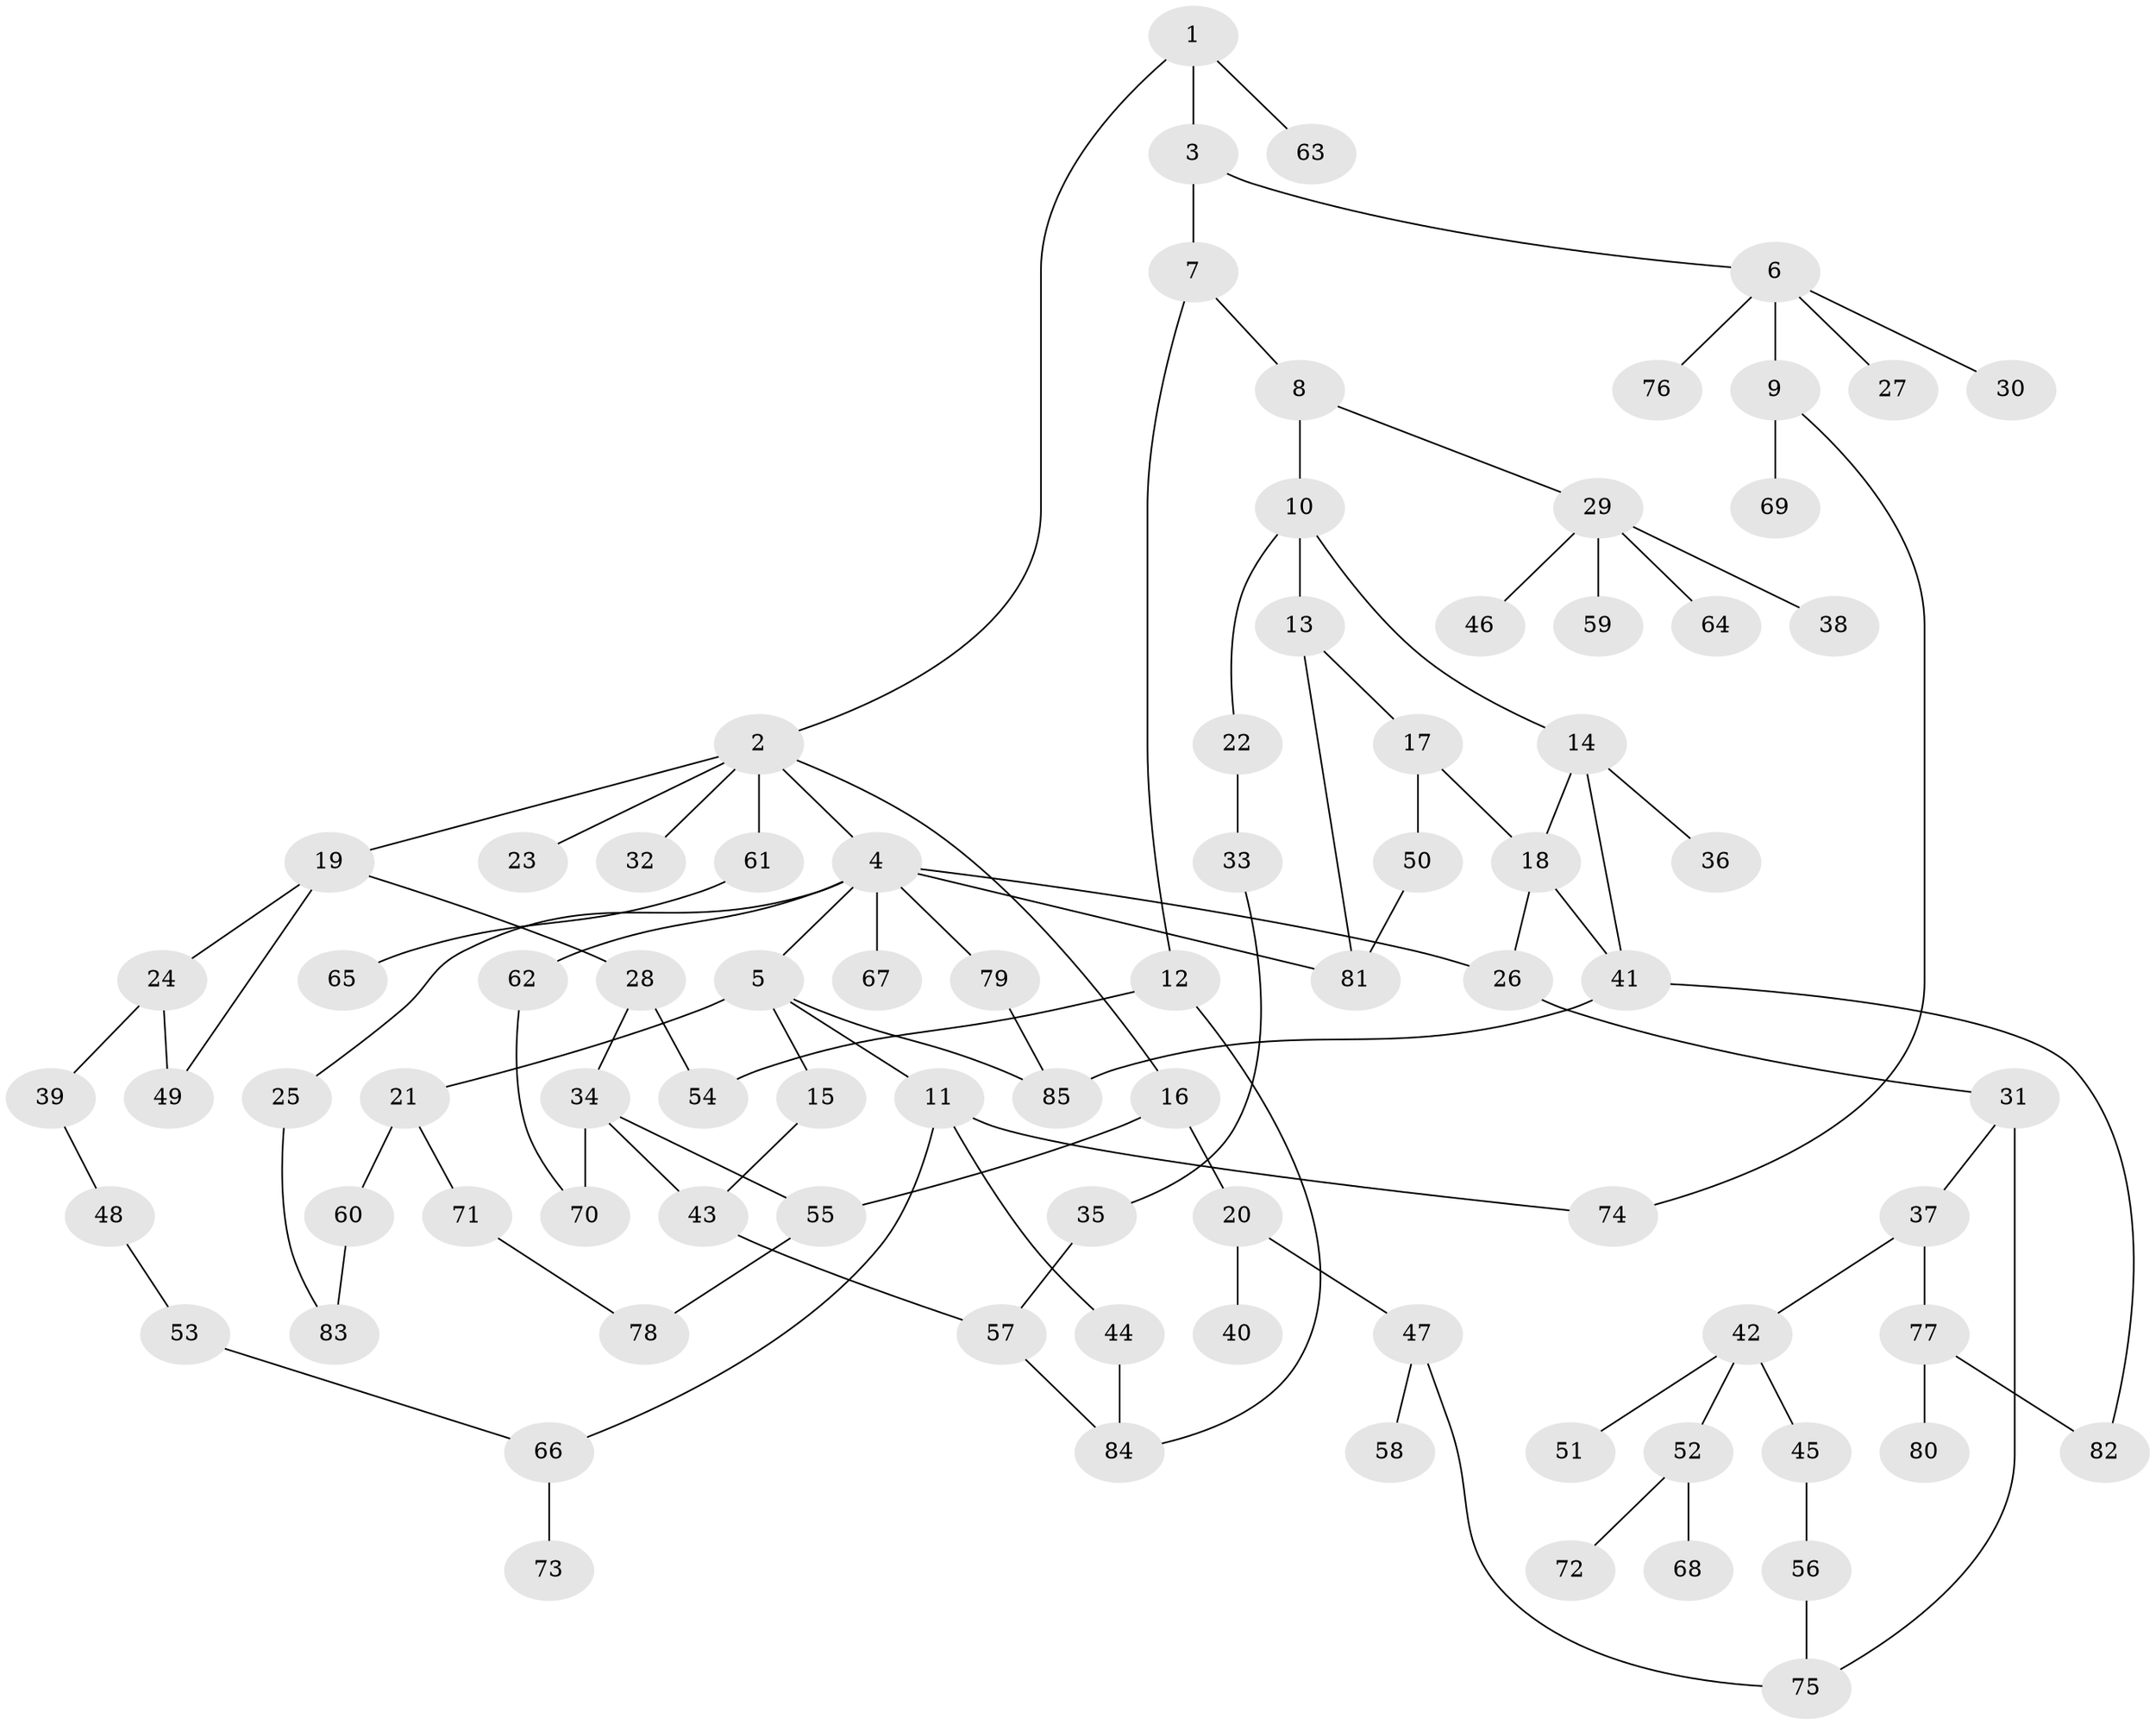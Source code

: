 // coarse degree distribution, {4: 0.21428571428571427, 7: 0.017857142857142856, 8: 0.017857142857142856, 5: 0.07142857142857142, 2: 0.26785714285714285, 3: 0.14285714285714285, 1: 0.26785714285714285}
// Generated by graph-tools (version 1.1) at 2025/41/03/06/25 10:41:28]
// undirected, 85 vertices, 106 edges
graph export_dot {
graph [start="1"]
  node [color=gray90,style=filled];
  1;
  2;
  3;
  4;
  5;
  6;
  7;
  8;
  9;
  10;
  11;
  12;
  13;
  14;
  15;
  16;
  17;
  18;
  19;
  20;
  21;
  22;
  23;
  24;
  25;
  26;
  27;
  28;
  29;
  30;
  31;
  32;
  33;
  34;
  35;
  36;
  37;
  38;
  39;
  40;
  41;
  42;
  43;
  44;
  45;
  46;
  47;
  48;
  49;
  50;
  51;
  52;
  53;
  54;
  55;
  56;
  57;
  58;
  59;
  60;
  61;
  62;
  63;
  64;
  65;
  66;
  67;
  68;
  69;
  70;
  71;
  72;
  73;
  74;
  75;
  76;
  77;
  78;
  79;
  80;
  81;
  82;
  83;
  84;
  85;
  1 -- 2;
  1 -- 3;
  1 -- 63;
  2 -- 4;
  2 -- 16;
  2 -- 19;
  2 -- 23;
  2 -- 32;
  2 -- 61;
  3 -- 6;
  3 -- 7;
  4 -- 5;
  4 -- 25;
  4 -- 26;
  4 -- 62;
  4 -- 67;
  4 -- 79;
  4 -- 81;
  5 -- 11;
  5 -- 15;
  5 -- 21;
  5 -- 85;
  6 -- 9;
  6 -- 27;
  6 -- 30;
  6 -- 76;
  7 -- 8;
  7 -- 12;
  8 -- 10;
  8 -- 29;
  9 -- 69;
  9 -- 74;
  10 -- 13;
  10 -- 14;
  10 -- 22;
  11 -- 44;
  11 -- 66;
  11 -- 74;
  12 -- 54;
  12 -- 84;
  13 -- 17;
  13 -- 81;
  14 -- 36;
  14 -- 41;
  14 -- 18;
  15 -- 43;
  16 -- 20;
  16 -- 55;
  17 -- 18;
  17 -- 50;
  18 -- 26;
  18 -- 41;
  19 -- 24;
  19 -- 28;
  19 -- 49;
  20 -- 40;
  20 -- 47;
  21 -- 60;
  21 -- 71;
  22 -- 33;
  24 -- 39;
  24 -- 49;
  25 -- 83;
  26 -- 31;
  28 -- 34;
  28 -- 54;
  29 -- 38;
  29 -- 46;
  29 -- 59;
  29 -- 64;
  31 -- 37;
  31 -- 75;
  33 -- 35;
  34 -- 43;
  34 -- 55;
  34 -- 70;
  35 -- 57;
  37 -- 42;
  37 -- 77;
  39 -- 48;
  41 -- 82;
  41 -- 85;
  42 -- 45;
  42 -- 51;
  42 -- 52;
  43 -- 57;
  44 -- 84;
  45 -- 56;
  47 -- 58;
  47 -- 75;
  48 -- 53;
  50 -- 81;
  52 -- 68;
  52 -- 72;
  53 -- 66;
  55 -- 78;
  56 -- 75;
  57 -- 84;
  60 -- 83;
  61 -- 65;
  62 -- 70;
  66 -- 73;
  71 -- 78;
  77 -- 80;
  77 -- 82;
  79 -- 85;
}
